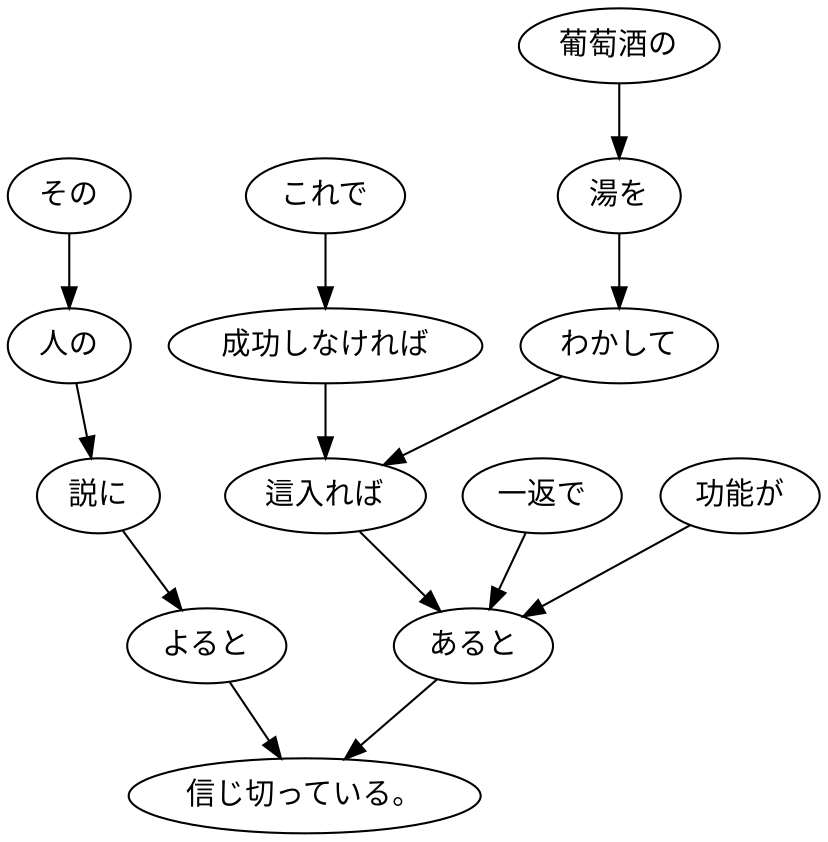 digraph graph4896 {
	node0 [label="その"];
	node1 [label="人の"];
	node2 [label="説に"];
	node3 [label="よると"];
	node4 [label="これで"];
	node5 [label="成功しなければ"];
	node6 [label="葡萄酒の"];
	node7 [label="湯を"];
	node8 [label="わかして"];
	node9 [label="這入れば"];
	node10 [label="一返で"];
	node11 [label="功能が"];
	node12 [label="あると"];
	node13 [label="信じ切っている。"];
	node0 -> node1;
	node1 -> node2;
	node2 -> node3;
	node3 -> node13;
	node4 -> node5;
	node5 -> node9;
	node6 -> node7;
	node7 -> node8;
	node8 -> node9;
	node9 -> node12;
	node10 -> node12;
	node11 -> node12;
	node12 -> node13;
}
